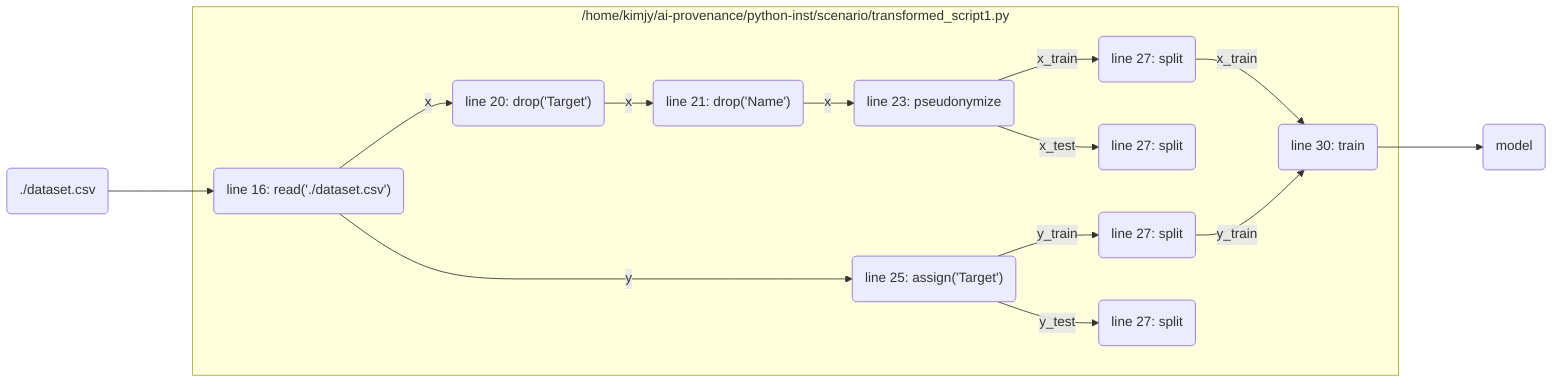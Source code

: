 graph LR

D1("./dataset.csv")
SC1M1("model")

D1--->SC1N1
SC1N10--->SC1M1

subgraph sc1 ["/home/kimjy/ai-provenance/python-inst/scenario/transformed_script1.py"]
    SC1N1("line 16: read('./dataset.csv')")
    SC1N2("line 20: drop('Target')")
    SC1N3("line 21: drop('Name')")
    SC1N4("line 23: pseudonymize")
    SC1N5("line 25: assign('Target')")
    SC1N6("line 27: split")
    SC1N7("line 27: split")
    SC1N8("line 27: split")
    SC1N9("line 27: split")
    SC1N10("line 30: train")
    SC1N1--"x"-->SC1N2
    SC1N2--"x"-->SC1N3
    SC1N3--"x"-->SC1N4
    SC1N1--"y"-->SC1N5
    SC1N4--"x_train"-->SC1N6
    SC1N4--"x_test"-->SC1N7
    SC1N5--"y_train"-->SC1N8
    SC1N5--"y_test"-->SC1N9
    SC1N6--"x_train"-->SC1N10
    SC1N8--"y_train"-->SC1N10
end